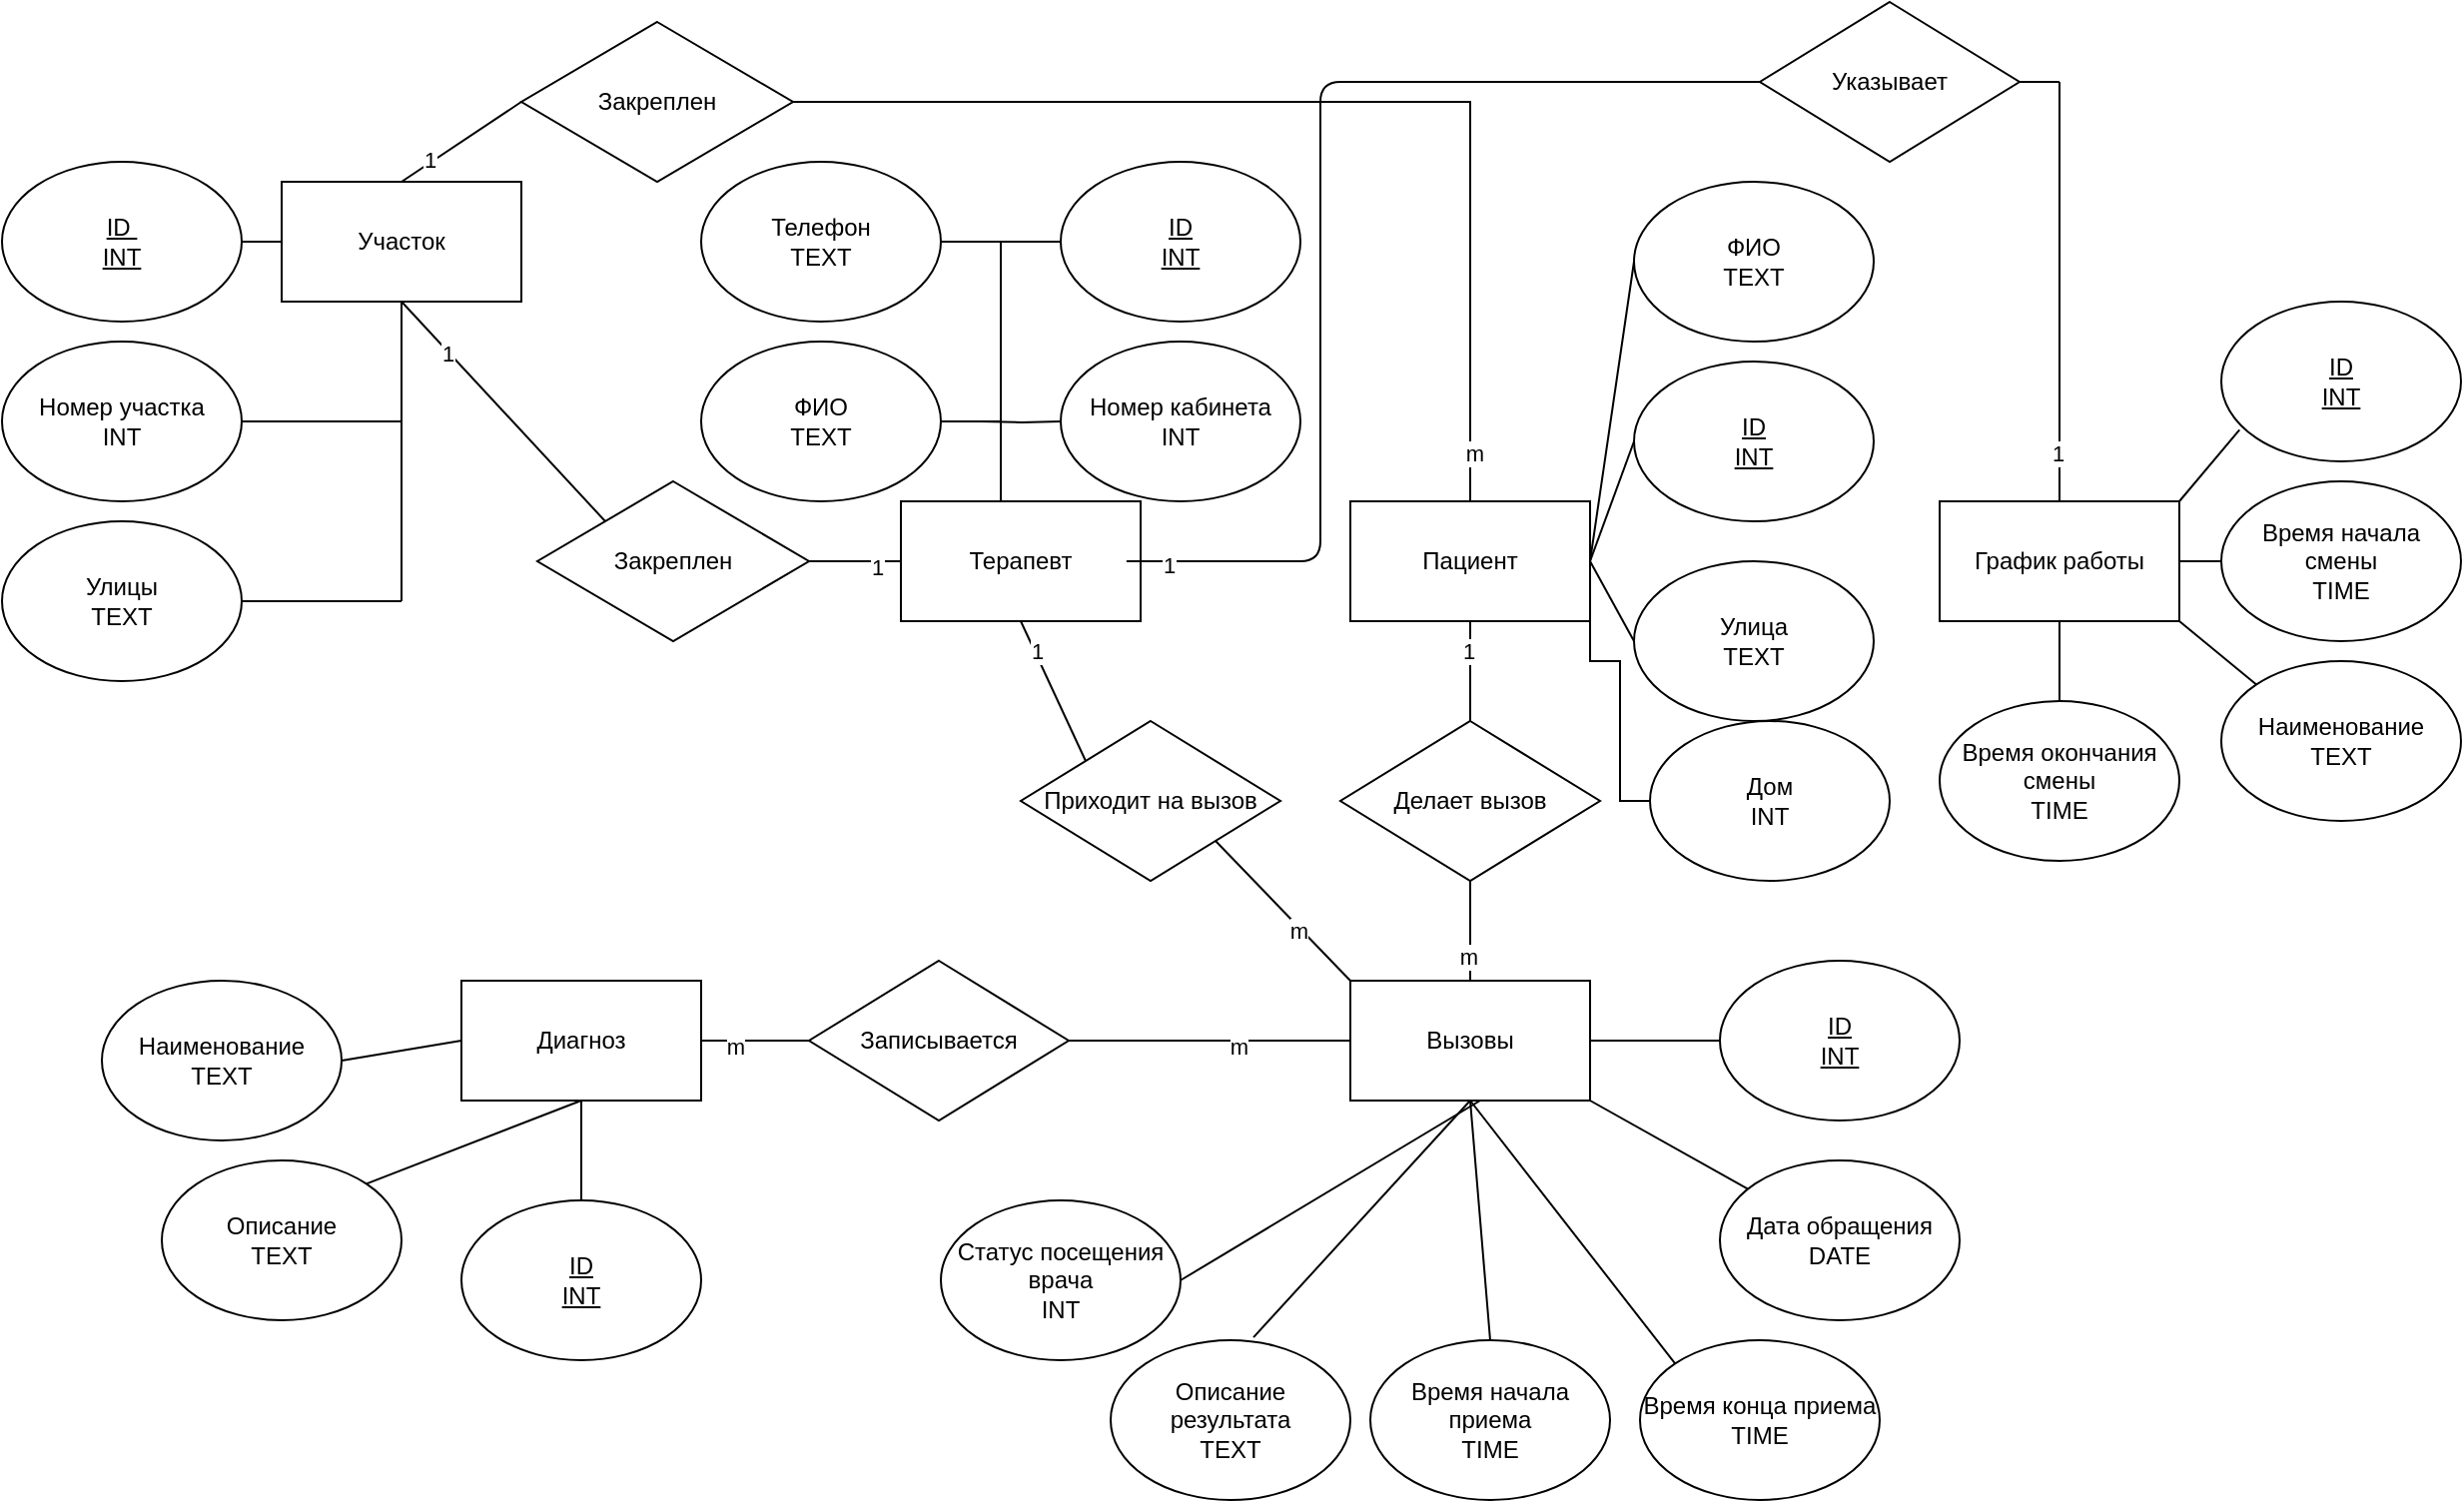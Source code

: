 <mxfile version="28.1.2">
  <diagram name="Страница — 1" id="oqotmPvJtz_U5QAJVMom">
    <mxGraphModel dx="2143" dy="2112" grid="1" gridSize="10" guides="1" tooltips="1" connect="1" arrows="1" fold="1" page="1" pageScale="1" pageWidth="827" pageHeight="1169" math="0" shadow="0">
      <root>
        <mxCell id="0" />
        <mxCell id="1" parent="0" />
        <mxCell id="czpadFogm3ps8E22ySKt-1" value="Участок" style="rounded=0;whiteSpace=wrap;html=1;" parent="1" vertex="1">
          <mxGeometry x="150" y="80" width="120" height="60" as="geometry" />
        </mxCell>
        <mxCell id="czpadFogm3ps8E22ySKt-3" style="edgeStyle=orthogonalEdgeStyle;rounded=0;orthogonalLoop=1;jettySize=auto;html=1;exitX=1;exitY=0.5;exitDx=0;exitDy=0;entryX=0;entryY=0.5;entryDx=0;entryDy=0;endArrow=none;endFill=0;" parent="1" source="czpadFogm3ps8E22ySKt-2" target="czpadFogm3ps8E22ySKt-1" edge="1">
          <mxGeometry relative="1" as="geometry" />
        </mxCell>
        <mxCell id="czpadFogm3ps8E22ySKt-2" value="&lt;u&gt;ID&amp;nbsp;&lt;/u&gt;&lt;div&gt;&lt;u&gt;INT&lt;/u&gt;&lt;/div&gt;" style="ellipse;whiteSpace=wrap;html=1;" parent="1" vertex="1">
          <mxGeometry x="10" y="70" width="120" height="80" as="geometry" />
        </mxCell>
        <mxCell id="czpadFogm3ps8E22ySKt-4" value="" style="endArrow=none;html=1;rounded=0;entryX=0.5;entryY=1;entryDx=0;entryDy=0;" parent="1" target="czpadFogm3ps8E22ySKt-1" edge="1">
          <mxGeometry width="50" height="50" relative="1" as="geometry">
            <mxPoint x="210" y="290" as="sourcePoint" />
            <mxPoint x="210" y="200" as="targetPoint" />
          </mxGeometry>
        </mxCell>
        <mxCell id="czpadFogm3ps8E22ySKt-90" style="edgeStyle=orthogonalEdgeStyle;rounded=0;orthogonalLoop=1;jettySize=auto;html=1;endArrow=none;endFill=0;" parent="1" source="czpadFogm3ps8E22ySKt-5" edge="1">
          <mxGeometry relative="1" as="geometry">
            <mxPoint x="210" y="200" as="targetPoint" />
          </mxGeometry>
        </mxCell>
        <mxCell id="czpadFogm3ps8E22ySKt-5" value="Номер участка&lt;div&gt;INT&lt;/div&gt;" style="ellipse;whiteSpace=wrap;html=1;" parent="1" vertex="1">
          <mxGeometry x="10" y="160" width="120" height="80" as="geometry" />
        </mxCell>
        <mxCell id="czpadFogm3ps8E22ySKt-10" value="Терапевт" style="rounded=0;whiteSpace=wrap;html=1;" parent="1" vertex="1">
          <mxGeometry x="460" y="240" width="120" height="60" as="geometry" />
        </mxCell>
        <mxCell id="czpadFogm3ps8E22ySKt-11" style="edgeStyle=orthogonalEdgeStyle;rounded=0;orthogonalLoop=1;jettySize=auto;html=1;endArrow=none;endFill=0;" parent="1" source="czpadFogm3ps8E22ySKt-12" edge="1">
          <mxGeometry relative="1" as="geometry">
            <mxPoint x="510" y="200" as="targetPoint" />
          </mxGeometry>
        </mxCell>
        <mxCell id="czpadFogm3ps8E22ySKt-12" value="ФИО&lt;div&gt;TEXT&lt;/div&gt;" style="ellipse;whiteSpace=wrap;html=1;" parent="1" vertex="1">
          <mxGeometry x="360" y="160" width="120" height="80" as="geometry" />
        </mxCell>
        <mxCell id="czpadFogm3ps8E22ySKt-13" style="edgeStyle=orthogonalEdgeStyle;rounded=0;orthogonalLoop=1;jettySize=auto;html=1;entryX=0;entryY=0.5;entryDx=0;entryDy=0;endArrow=none;endFill=0;" parent="1" source="czpadFogm3ps8E22ySKt-14" target="czpadFogm3ps8E22ySKt-17" edge="1">
          <mxGeometry relative="1" as="geometry" />
        </mxCell>
        <mxCell id="czpadFogm3ps8E22ySKt-14" value="Телефон&lt;div&gt;TEXT&lt;/div&gt;" style="ellipse;whiteSpace=wrap;html=1;" parent="1" vertex="1">
          <mxGeometry x="360" y="70" width="120" height="80" as="geometry" />
        </mxCell>
        <mxCell id="czpadFogm3ps8E22ySKt-15" style="edgeStyle=orthogonalEdgeStyle;rounded=0;orthogonalLoop=1;jettySize=auto;html=1;endArrow=none;endFill=0;" parent="1" edge="1">
          <mxGeometry relative="1" as="geometry">
            <mxPoint x="500" y="200" as="targetPoint" />
            <mxPoint x="540" y="200" as="sourcePoint" />
          </mxGeometry>
        </mxCell>
        <mxCell id="czpadFogm3ps8E22ySKt-17" value="&lt;u&gt;ID&lt;/u&gt;&lt;div&gt;&lt;u&gt;INT&lt;/u&gt;&lt;/div&gt;" style="ellipse;whiteSpace=wrap;html=1;" parent="1" vertex="1">
          <mxGeometry x="540" y="70" width="120" height="80" as="geometry" />
        </mxCell>
        <mxCell id="czpadFogm3ps8E22ySKt-22" value="" style="endArrow=none;html=1;rounded=0;" parent="1" edge="1">
          <mxGeometry width="50" height="50" relative="1" as="geometry">
            <mxPoint x="510" y="240" as="sourcePoint" />
            <mxPoint x="510" y="110" as="targetPoint" />
          </mxGeometry>
        </mxCell>
        <mxCell id="czpadFogm3ps8E22ySKt-124" style="edgeStyle=orthogonalEdgeStyle;rounded=0;orthogonalLoop=1;jettySize=auto;html=1;entryX=0.5;entryY=0;entryDx=0;entryDy=0;endArrow=none;endFill=0;" parent="1" source="czpadFogm3ps8E22ySKt-24" target="czpadFogm3ps8E22ySKt-123" edge="1">
          <mxGeometry relative="1" as="geometry" />
        </mxCell>
        <mxCell id="czpadFogm3ps8E22ySKt-128" value="1" style="edgeLabel;html=1;align=center;verticalAlign=middle;resizable=0;points=[];" parent="czpadFogm3ps8E22ySKt-124" vertex="1" connectable="0">
          <mxGeometry x="-0.4" y="-1" relative="1" as="geometry">
            <mxPoint as="offset" />
          </mxGeometry>
        </mxCell>
        <mxCell id="czpadFogm3ps8E22ySKt-24" value="Пациент" style="rounded=0;whiteSpace=wrap;html=1;" parent="1" vertex="1">
          <mxGeometry x="685" y="240" width="120" height="60" as="geometry" />
        </mxCell>
        <mxCell id="czpadFogm3ps8E22ySKt-26" value="&lt;u&gt;ID&lt;/u&gt;&lt;div&gt;&lt;u&gt;INT&lt;/u&gt;&lt;/div&gt;" style="ellipse;whiteSpace=wrap;html=1;" parent="1" vertex="1">
          <mxGeometry x="827" y="170" width="120" height="80" as="geometry" />
        </mxCell>
        <mxCell id="czpadFogm3ps8E22ySKt-27" value="ФИО&lt;div&gt;TEXT&lt;/div&gt;" style="ellipse;whiteSpace=wrap;html=1;" parent="1" vertex="1">
          <mxGeometry x="827" y="80" width="120" height="80" as="geometry" />
        </mxCell>
        <mxCell id="czpadFogm3ps8E22ySKt-28" value="" style="endArrow=none;html=1;rounded=0;exitX=0;exitY=0.5;exitDx=0;exitDy=0;entryX=1;entryY=0.5;entryDx=0;entryDy=0;" parent="1" source="czpadFogm3ps8E22ySKt-26" target="czpadFogm3ps8E22ySKt-24" edge="1">
          <mxGeometry width="50" height="50" relative="1" as="geometry">
            <mxPoint x="875" y="315" as="sourcePoint" />
            <mxPoint x="925" y="265" as="targetPoint" />
          </mxGeometry>
        </mxCell>
        <mxCell id="czpadFogm3ps8E22ySKt-30" value="" style="endArrow=none;html=1;rounded=0;entryX=0;entryY=0.5;entryDx=0;entryDy=0;exitX=1;exitY=0.5;exitDx=0;exitDy=0;" parent="1" source="czpadFogm3ps8E22ySKt-24" target="czpadFogm3ps8E22ySKt-27" edge="1">
          <mxGeometry width="50" height="50" relative="1" as="geometry">
            <mxPoint x="765" y="155" as="sourcePoint" />
            <mxPoint x="815" y="165" as="targetPoint" />
          </mxGeometry>
        </mxCell>
        <mxCell id="czpadFogm3ps8E22ySKt-35" value="Номер кабинета&lt;div&gt;&lt;div&gt;INT&lt;/div&gt;&lt;/div&gt;" style="ellipse;whiteSpace=wrap;html=1;" parent="1" vertex="1">
          <mxGeometry x="540" y="160" width="120" height="80" as="geometry" />
        </mxCell>
        <mxCell id="czpadFogm3ps8E22ySKt-53" value="Диагноз" style="rounded=0;whiteSpace=wrap;html=1;" parent="1" vertex="1">
          <mxGeometry x="240" y="480" width="120" height="60" as="geometry" />
        </mxCell>
        <mxCell id="czpadFogm3ps8E22ySKt-55" style="edgeStyle=orthogonalEdgeStyle;rounded=0;orthogonalLoop=1;jettySize=auto;html=1;entryX=0.5;entryY=1;entryDx=0;entryDy=0;endArrow=none;endFill=0;" parent="1" source="czpadFogm3ps8E22ySKt-54" target="czpadFogm3ps8E22ySKt-53" edge="1">
          <mxGeometry relative="1" as="geometry" />
        </mxCell>
        <mxCell id="czpadFogm3ps8E22ySKt-54" value="&lt;u&gt;ID&lt;/u&gt;&lt;div&gt;&lt;u&gt;INT&lt;/u&gt;&lt;/div&gt;" style="ellipse;whiteSpace=wrap;html=1;" parent="1" vertex="1">
          <mxGeometry x="240" y="590" width="120" height="80" as="geometry" />
        </mxCell>
        <mxCell id="czpadFogm3ps8E22ySKt-56" value="Описание&lt;div&gt;TEXT&lt;/div&gt;" style="ellipse;whiteSpace=wrap;html=1;" parent="1" vertex="1">
          <mxGeometry x="90" y="570" width="120" height="80" as="geometry" />
        </mxCell>
        <mxCell id="czpadFogm3ps8E22ySKt-57" value="Наименование&lt;div&gt;TEXT&lt;/div&gt;" style="ellipse;whiteSpace=wrap;html=1;" parent="1" vertex="1">
          <mxGeometry x="60" y="480" width="120" height="80" as="geometry" />
        </mxCell>
        <mxCell id="czpadFogm3ps8E22ySKt-58" value="" style="endArrow=none;html=1;rounded=0;exitX=1;exitY=0;exitDx=0;exitDy=0;entryX=0.5;entryY=1;entryDx=0;entryDy=0;" parent="1" source="czpadFogm3ps8E22ySKt-56" target="czpadFogm3ps8E22ySKt-53" edge="1">
          <mxGeometry width="50" height="50" relative="1" as="geometry">
            <mxPoint x="270" y="615" as="sourcePoint" />
            <mxPoint x="320" y="565" as="targetPoint" />
          </mxGeometry>
        </mxCell>
        <mxCell id="czpadFogm3ps8E22ySKt-59" value="" style="endArrow=none;html=1;rounded=0;entryX=1;entryY=0.5;entryDx=0;entryDy=0;exitX=0;exitY=0.5;exitDx=0;exitDy=0;" parent="1" source="czpadFogm3ps8E22ySKt-53" target="czpadFogm3ps8E22ySKt-57" edge="1">
          <mxGeometry width="50" height="50" relative="1" as="geometry">
            <mxPoint x="170" y="540" as="sourcePoint" />
            <mxPoint x="480" y="525" as="targetPoint" />
          </mxGeometry>
        </mxCell>
        <mxCell id="czpadFogm3ps8E22ySKt-61" value="Вызовы" style="rounded=0;whiteSpace=wrap;html=1;" parent="1" vertex="1">
          <mxGeometry x="685" y="480" width="120" height="60" as="geometry" />
        </mxCell>
        <mxCell id="czpadFogm3ps8E22ySKt-62" value="&lt;u&gt;ID&lt;/u&gt;&lt;div&gt;&lt;u&gt;INT&lt;/u&gt;&lt;/div&gt;" style="ellipse;whiteSpace=wrap;html=1;" parent="1" vertex="1">
          <mxGeometry x="870" y="470" width="120" height="80" as="geometry" />
        </mxCell>
        <mxCell id="czpadFogm3ps8E22ySKt-67" value="" style="endArrow=none;html=1;rounded=0;entryX=0.5;entryY=1;entryDx=0;entryDy=0;exitX=0;exitY=0;exitDx=0;exitDy=0;" parent="1" source="czpadFogm3ps8E22ySKt-66" target="czpadFogm3ps8E22ySKt-61" edge="1">
          <mxGeometry width="50" height="50" relative="1" as="geometry">
            <mxPoint x="830" y="640" as="sourcePoint" />
            <mxPoint x="1220" y="490" as="targetPoint" />
          </mxGeometry>
        </mxCell>
        <mxCell id="czpadFogm3ps8E22ySKt-70" value="" style="endArrow=none;html=1;rounded=0;" parent="1" source="czpadFogm3ps8E22ySKt-66" edge="1">
          <mxGeometry width="50" height="50" relative="1" as="geometry">
            <mxPoint x="840" y="700" as="sourcePoint" />
            <mxPoint x="920" y="700" as="targetPoint" />
          </mxGeometry>
        </mxCell>
        <mxCell id="czpadFogm3ps8E22ySKt-72" value="" style="endArrow=none;html=1;rounded=0;entryX=1;entryY=0.5;entryDx=0;entryDy=0;exitX=0;exitY=0.5;exitDx=0;exitDy=0;" parent="1" source="czpadFogm3ps8E22ySKt-62" target="czpadFogm3ps8E22ySKt-61" edge="1">
          <mxGeometry width="50" height="50" relative="1" as="geometry">
            <mxPoint x="1110" y="430" as="sourcePoint" />
            <mxPoint x="1160" y="380" as="targetPoint" />
          </mxGeometry>
        </mxCell>
        <mxCell id="czpadFogm3ps8E22ySKt-79" value="" style="endArrow=none;html=1;rounded=0;exitX=1;exitY=1;exitDx=0;exitDy=0;" parent="1" source="czpadFogm3ps8E22ySKt-65" edge="1">
          <mxGeometry width="50" height="50" relative="1" as="geometry">
            <mxPoint x="840" y="610" as="sourcePoint" />
            <mxPoint x="920" y="610" as="targetPoint" />
          </mxGeometry>
        </mxCell>
        <mxCell id="czpadFogm3ps8E22ySKt-102" style="edgeStyle=orthogonalEdgeStyle;rounded=0;orthogonalLoop=1;jettySize=auto;html=1;endArrow=none;endFill=0;" parent="1" source="czpadFogm3ps8E22ySKt-84" target="czpadFogm3ps8E22ySKt-10" edge="1">
          <mxGeometry relative="1" as="geometry" />
        </mxCell>
        <mxCell id="jKfZzBOraHLNCgqPYXh_-1" value="1" style="edgeLabel;html=1;align=center;verticalAlign=middle;resizable=0;points=[];" vertex="1" connectable="0" parent="czpadFogm3ps8E22ySKt-102">
          <mxGeometry x="0.478" y="-3" relative="1" as="geometry">
            <mxPoint as="offset" />
          </mxGeometry>
        </mxCell>
        <mxCell id="czpadFogm3ps8E22ySKt-84" value="Закреплен" style="rhombus;whiteSpace=wrap;html=1;" parent="1" vertex="1">
          <mxGeometry x="278" y="230" width="136" height="80" as="geometry" />
        </mxCell>
        <mxCell id="czpadFogm3ps8E22ySKt-89" style="edgeStyle=orthogonalEdgeStyle;rounded=0;orthogonalLoop=1;jettySize=auto;html=1;endArrow=none;endFill=0;" parent="1" source="czpadFogm3ps8E22ySKt-85" edge="1">
          <mxGeometry relative="1" as="geometry">
            <mxPoint x="210" y="290" as="targetPoint" />
          </mxGeometry>
        </mxCell>
        <mxCell id="czpadFogm3ps8E22ySKt-85" value="Улицы&lt;div&gt;TEXT&lt;/div&gt;" style="ellipse;whiteSpace=wrap;html=1;" parent="1" vertex="1">
          <mxGeometry x="10" y="250" width="120" height="80" as="geometry" />
        </mxCell>
        <mxCell id="czpadFogm3ps8E22ySKt-88" style="edgeStyle=orthogonalEdgeStyle;rounded=0;orthogonalLoop=1;jettySize=auto;html=1;endArrow=none;endFill=0;entryX=1;entryY=1;entryDx=0;entryDy=0;" parent="1" source="czpadFogm3ps8E22ySKt-86" edge="1" target="czpadFogm3ps8E22ySKt-24">
          <mxGeometry relative="1" as="geometry">
            <mxPoint x="830" y="270" as="targetPoint" />
            <Array as="points">
              <mxPoint x="820" y="390" />
              <mxPoint x="820" y="320" />
              <mxPoint x="805" y="320" />
            </Array>
          </mxGeometry>
        </mxCell>
        <mxCell id="czpadFogm3ps8E22ySKt-86" value="Дом&lt;div&gt;INT&lt;/div&gt;" style="ellipse;whiteSpace=wrap;html=1;" parent="1" vertex="1">
          <mxGeometry x="835" y="350" width="120" height="80" as="geometry" />
        </mxCell>
        <mxCell id="czpadFogm3ps8E22ySKt-93" value="" style="endArrow=none;html=1;rounded=0;exitX=0.5;exitY=1;exitDx=0;exitDy=0;entryX=0;entryY=0;entryDx=0;entryDy=0;" parent="1" source="czpadFogm3ps8E22ySKt-1" target="czpadFogm3ps8E22ySKt-84" edge="1">
          <mxGeometry width="50" height="50" relative="1" as="geometry">
            <mxPoint x="280" y="180" as="sourcePoint" />
            <mxPoint x="330" y="130" as="targetPoint" />
            <Array as="points" />
          </mxGeometry>
        </mxCell>
        <mxCell id="czpadFogm3ps8E22ySKt-100" value="1" style="edgeLabel;html=1;align=center;verticalAlign=middle;resizable=0;points=[];" parent="czpadFogm3ps8E22ySKt-93" vertex="1" connectable="0">
          <mxGeometry x="-0.541" y="-1" relative="1" as="geometry">
            <mxPoint as="offset" />
          </mxGeometry>
        </mxCell>
        <mxCell id="czpadFogm3ps8E22ySKt-217" style="edgeStyle=orthogonalEdgeStyle;rounded=0;orthogonalLoop=1;jettySize=auto;html=1;entryX=0.5;entryY=0;entryDx=0;entryDy=0;endArrow=none;endFill=0;" parent="1" source="czpadFogm3ps8E22ySKt-109" target="czpadFogm3ps8E22ySKt-24" edge="1">
          <mxGeometry relative="1" as="geometry">
            <mxPoint x="760" y="40" as="targetPoint" />
          </mxGeometry>
        </mxCell>
        <mxCell id="czpadFogm3ps8E22ySKt-218" value="m" style="edgeLabel;html=1;align=center;verticalAlign=middle;resizable=0;points=[];" parent="czpadFogm3ps8E22ySKt-217" vertex="1" connectable="0">
          <mxGeometry x="0.909" y="2" relative="1" as="geometry">
            <mxPoint as="offset" />
          </mxGeometry>
        </mxCell>
        <mxCell id="czpadFogm3ps8E22ySKt-109" value="Закреплен" style="rhombus;whiteSpace=wrap;html=1;" parent="1" vertex="1">
          <mxGeometry x="270" width="136" height="80" as="geometry" />
        </mxCell>
        <mxCell id="czpadFogm3ps8E22ySKt-123" value="Делает вызов" style="rhombus;whiteSpace=wrap;html=1;" parent="1" vertex="1">
          <mxGeometry x="680" y="350" width="130" height="80" as="geometry" />
        </mxCell>
        <mxCell id="czpadFogm3ps8E22ySKt-125" value="" style="endArrow=none;html=1;rounded=0;exitX=0.5;exitY=1;exitDx=0;exitDy=0;entryX=0.5;entryY=0;entryDx=0;entryDy=0;" parent="1" source="czpadFogm3ps8E22ySKt-123" target="czpadFogm3ps8E22ySKt-61" edge="1">
          <mxGeometry width="50" height="50" relative="1" as="geometry">
            <mxPoint x="840" y="460" as="sourcePoint" />
            <mxPoint x="890" y="410" as="targetPoint" />
          </mxGeometry>
        </mxCell>
        <mxCell id="czpadFogm3ps8E22ySKt-126" value="m" style="edgeLabel;html=1;align=center;verticalAlign=middle;resizable=0;points=[];" parent="czpadFogm3ps8E22ySKt-125" vertex="1" connectable="0">
          <mxGeometry x="0.505" y="-2" relative="1" as="geometry">
            <mxPoint x="1" as="offset" />
          </mxGeometry>
        </mxCell>
        <mxCell id="czpadFogm3ps8E22ySKt-130" value="Приходит на вызов" style="rhombus;whiteSpace=wrap;html=1;" parent="1" vertex="1">
          <mxGeometry x="520" y="350" width="130" height="80" as="geometry" />
        </mxCell>
        <mxCell id="czpadFogm3ps8E22ySKt-131" value="" style="endArrow=none;html=1;rounded=0;exitX=0.5;exitY=1;exitDx=0;exitDy=0;entryX=0;entryY=0;entryDx=0;entryDy=0;" parent="1" source="czpadFogm3ps8E22ySKt-10" target="czpadFogm3ps8E22ySKt-130" edge="1">
          <mxGeometry width="50" height="50" relative="1" as="geometry">
            <mxPoint x="600" y="360" as="sourcePoint" />
            <mxPoint x="650" y="310" as="targetPoint" />
          </mxGeometry>
        </mxCell>
        <mxCell id="czpadFogm3ps8E22ySKt-132" value="1" style="edgeLabel;html=1;align=center;verticalAlign=middle;resizable=0;points=[];" parent="czpadFogm3ps8E22ySKt-131" vertex="1" connectable="0">
          <mxGeometry x="-0.555" y="1" relative="1" as="geometry">
            <mxPoint as="offset" />
          </mxGeometry>
        </mxCell>
        <mxCell id="czpadFogm3ps8E22ySKt-133" value="" style="endArrow=none;html=1;rounded=0;exitX=1;exitY=1;exitDx=0;exitDy=0;entryX=0;entryY=0;entryDx=0;entryDy=0;" parent="1" source="czpadFogm3ps8E22ySKt-130" target="czpadFogm3ps8E22ySKt-61" edge="1">
          <mxGeometry width="50" height="50" relative="1" as="geometry">
            <mxPoint x="630" y="480" as="sourcePoint" />
            <mxPoint x="790" y="490" as="targetPoint" />
          </mxGeometry>
        </mxCell>
        <mxCell id="czpadFogm3ps8E22ySKt-134" value="m" style="edgeLabel;html=1;align=center;verticalAlign=middle;resizable=0;points=[];" parent="czpadFogm3ps8E22ySKt-133" vertex="1" connectable="0">
          <mxGeometry x="0.258" y="-1" relative="1" as="geometry">
            <mxPoint as="offset" />
          </mxGeometry>
        </mxCell>
        <mxCell id="czpadFogm3ps8E22ySKt-139" value="Статус посещения врача&lt;div&gt;INT&lt;/div&gt;" style="ellipse;whiteSpace=wrap;html=1;" parent="1" vertex="1">
          <mxGeometry x="480" y="590" width="120" height="80" as="geometry" />
        </mxCell>
        <mxCell id="czpadFogm3ps8E22ySKt-140" value="Описание результата&lt;div&gt;TEXT&lt;/div&gt;" style="ellipse;whiteSpace=wrap;html=1;" parent="1" vertex="1">
          <mxGeometry x="565" y="660" width="120" height="80" as="geometry" />
        </mxCell>
        <mxCell id="czpadFogm3ps8E22ySKt-145" value="" style="endArrow=none;html=1;rounded=0;exitX=1;exitY=0.5;exitDx=0;exitDy=0;" parent="1" source="czpadFogm3ps8E22ySKt-139" edge="1">
          <mxGeometry width="50" height="50" relative="1" as="geometry">
            <mxPoint x="600" y="670" as="sourcePoint" />
            <mxPoint x="750" y="540" as="targetPoint" />
          </mxGeometry>
        </mxCell>
        <mxCell id="czpadFogm3ps8E22ySKt-146" value="Записывается" style="rhombus;whiteSpace=wrap;html=1;" parent="1" vertex="1">
          <mxGeometry x="414" y="470" width="130" height="80" as="geometry" />
        </mxCell>
        <mxCell id="czpadFogm3ps8E22ySKt-148" value="" style="endArrow=none;html=1;rounded=0;exitX=1;exitY=0.5;exitDx=0;exitDy=0;entryX=0;entryY=0.5;entryDx=0;entryDy=0;" parent="1" source="czpadFogm3ps8E22ySKt-53" target="czpadFogm3ps8E22ySKt-146" edge="1">
          <mxGeometry width="50" height="50" relative="1" as="geometry">
            <mxPoint x="330" y="620" as="sourcePoint" />
            <mxPoint x="330" y="550" as="targetPoint" />
          </mxGeometry>
        </mxCell>
        <mxCell id="czpadFogm3ps8E22ySKt-155" value="m" style="edgeLabel;html=1;align=center;verticalAlign=middle;resizable=0;points=[];" parent="czpadFogm3ps8E22ySKt-148" vertex="1" connectable="0">
          <mxGeometry x="-0.376" y="-3" relative="1" as="geometry">
            <mxPoint as="offset" />
          </mxGeometry>
        </mxCell>
        <mxCell id="czpadFogm3ps8E22ySKt-149" value="" style="endArrow=none;html=1;rounded=0;exitX=1;exitY=0.5;exitDx=0;exitDy=0;entryX=0;entryY=0.5;entryDx=0;entryDy=0;" parent="1" source="czpadFogm3ps8E22ySKt-146" target="czpadFogm3ps8E22ySKt-61" edge="1">
          <mxGeometry width="50" height="50" relative="1" as="geometry">
            <mxPoint x="350" y="610" as="sourcePoint" />
            <mxPoint x="410" y="630" as="targetPoint" />
          </mxGeometry>
        </mxCell>
        <mxCell id="czpadFogm3ps8E22ySKt-196" value="m" style="edgeLabel;html=1;align=center;verticalAlign=middle;resizable=0;points=[];" parent="czpadFogm3ps8E22ySKt-149" vertex="1" connectable="0">
          <mxGeometry x="0.197" y="-3" relative="1" as="geometry">
            <mxPoint as="offset" />
          </mxGeometry>
        </mxCell>
        <mxCell id="czpadFogm3ps8E22ySKt-163" value="" style="endArrow=none;html=1;rounded=0;exitX=1;exitY=1;exitDx=0;exitDy=0;" parent="1" source="czpadFogm3ps8E22ySKt-61" target="czpadFogm3ps8E22ySKt-65" edge="1">
          <mxGeometry width="50" height="50" relative="1" as="geometry">
            <mxPoint x="815" y="540" as="sourcePoint" />
            <mxPoint x="920" y="610" as="targetPoint" />
          </mxGeometry>
        </mxCell>
        <mxCell id="czpadFogm3ps8E22ySKt-65" value="Дата обращения&lt;div&gt;DATE&lt;/div&gt;" style="ellipse;whiteSpace=wrap;html=1;" parent="1" vertex="1">
          <mxGeometry x="870" y="570" width="120" height="80" as="geometry" />
        </mxCell>
        <mxCell id="czpadFogm3ps8E22ySKt-66" value="Время конца приема&lt;div&gt;TIME&lt;/div&gt;" style="ellipse;whiteSpace=wrap;html=1;" parent="1" vertex="1">
          <mxGeometry x="830" y="660" width="120" height="80" as="geometry" />
        </mxCell>
        <mxCell id="czpadFogm3ps8E22ySKt-166" value="" style="endArrow=none;html=1;rounded=0;exitX=0.5;exitY=0;exitDx=0;exitDy=0;entryX=0;entryY=0.5;entryDx=0;entryDy=0;" parent="1" source="czpadFogm3ps8E22ySKt-1" target="czpadFogm3ps8E22ySKt-109" edge="1">
          <mxGeometry width="50" height="50" relative="1" as="geometry">
            <mxPoint x="200" y="50" as="sourcePoint" />
            <mxPoint x="250" as="targetPoint" />
          </mxGeometry>
        </mxCell>
        <mxCell id="czpadFogm3ps8E22ySKt-167" value="1" style="edgeLabel;html=1;align=center;verticalAlign=middle;resizable=0;points=[];" parent="czpadFogm3ps8E22ySKt-166" vertex="1" connectable="0">
          <mxGeometry x="-0.499" y="2" relative="1" as="geometry">
            <mxPoint as="offset" />
          </mxGeometry>
        </mxCell>
        <mxCell id="czpadFogm3ps8E22ySKt-168" value="Улица&lt;br&gt;&lt;div&gt;TEXT&lt;/div&gt;" style="ellipse;whiteSpace=wrap;html=1;" parent="1" vertex="1">
          <mxGeometry x="827" y="270" width="120" height="80" as="geometry" />
        </mxCell>
        <mxCell id="czpadFogm3ps8E22ySKt-170" value="" style="endArrow=none;html=1;rounded=0;entryX=0;entryY=0.5;entryDx=0;entryDy=0;" parent="1" target="czpadFogm3ps8E22ySKt-168" edge="1">
          <mxGeometry width="50" height="50" relative="1" as="geometry">
            <mxPoint x="805" y="270" as="sourcePoint" />
            <mxPoint x="830" y="290" as="targetPoint" />
          </mxGeometry>
        </mxCell>
        <mxCell id="czpadFogm3ps8E22ySKt-173" value="График работы" style="rounded=0;whiteSpace=wrap;html=1;" parent="1" vertex="1">
          <mxGeometry x="980" y="240" width="120" height="60" as="geometry" />
        </mxCell>
        <mxCell id="czpadFogm3ps8E22ySKt-174" value="&lt;u&gt;ID&lt;/u&gt;&lt;div&gt;&lt;u&gt;INT&lt;/u&gt;&lt;/div&gt;" style="ellipse;whiteSpace=wrap;html=1;" parent="1" vertex="1">
          <mxGeometry x="1121" y="140" width="120" height="80" as="geometry" />
        </mxCell>
        <mxCell id="jKfZzBOraHLNCgqPYXh_-2" style="edgeStyle=orthogonalEdgeStyle;rounded=0;orthogonalLoop=1;jettySize=auto;html=1;entryX=1;entryY=0.5;entryDx=0;entryDy=0;endArrow=none;endFill=0;" edge="1" parent="1" source="czpadFogm3ps8E22ySKt-176" target="czpadFogm3ps8E22ySKt-173">
          <mxGeometry relative="1" as="geometry" />
        </mxCell>
        <mxCell id="czpadFogm3ps8E22ySKt-176" value="Время начала смены&lt;div&gt;TIME&lt;/div&gt;" style="ellipse;whiteSpace=wrap;html=1;" parent="1" vertex="1">
          <mxGeometry x="1121" y="230" width="120" height="80" as="geometry" />
        </mxCell>
        <mxCell id="czpadFogm3ps8E22ySKt-178" value="" style="endArrow=none;html=1;rounded=1;strokeColor=#000000;entryX=0;entryY=0.5;entryDx=0;entryDy=0;edgeStyle=orthogonalEdgeStyle;" parent="1" target="czpadFogm3ps8E22ySKt-182" edge="1">
          <mxGeometry width="50" height="50" relative="1" as="geometry">
            <mxPoint x="580" y="270" as="sourcePoint" />
            <mxPoint x="650" y="270" as="targetPoint" />
            <Array as="points">
              <mxPoint x="570" y="270" />
              <mxPoint x="670" y="270" />
              <mxPoint x="670" y="20" />
            </Array>
          </mxGeometry>
        </mxCell>
        <mxCell id="czpadFogm3ps8E22ySKt-216" value="1" style="edgeLabel;html=1;align=center;verticalAlign=middle;resizable=0;points=[];" parent="czpadFogm3ps8E22ySKt-178" vertex="1" connectable="0">
          <mxGeometry x="-0.881" y="-2" relative="1" as="geometry">
            <mxPoint as="offset" />
          </mxGeometry>
        </mxCell>
        <mxCell id="czpadFogm3ps8E22ySKt-181" value="" style="endArrow=none;html=1;rounded=0;exitX=0.5;exitY=0;exitDx=0;exitDy=0;strokeColor=#000000;" parent="1" source="czpadFogm3ps8E22ySKt-173" edge="1">
          <mxGeometry width="50" height="50" relative="1" as="geometry">
            <mxPoint x="1050" y="210" as="sourcePoint" />
            <mxPoint x="1040" y="30" as="targetPoint" />
          </mxGeometry>
        </mxCell>
        <mxCell id="czpadFogm3ps8E22ySKt-185" value="1" style="edgeLabel;html=1;align=center;verticalAlign=middle;resizable=0;points=[];" parent="czpadFogm3ps8E22ySKt-181" vertex="1" connectable="0">
          <mxGeometry x="-0.773" y="1" relative="1" as="geometry">
            <mxPoint as="offset" />
          </mxGeometry>
        </mxCell>
        <mxCell id="czpadFogm3ps8E22ySKt-182" value="Указывает" style="rhombus;whiteSpace=wrap;html=1;" parent="1" vertex="1">
          <mxGeometry x="890" y="-10" width="130" height="80" as="geometry" />
        </mxCell>
        <mxCell id="czpadFogm3ps8E22ySKt-183" value="" style="endArrow=none;html=1;rounded=0;strokeColor=#000000;exitX=1;exitY=0.5;exitDx=0;exitDy=0;" parent="1" source="czpadFogm3ps8E22ySKt-182" edge="1">
          <mxGeometry width="50" height="50" relative="1" as="geometry">
            <mxPoint x="1120" y="30" as="sourcePoint" />
            <mxPoint x="1040" y="30" as="targetPoint" />
          </mxGeometry>
        </mxCell>
        <mxCell id="czpadFogm3ps8E22ySKt-186" value="" style="endArrow=none;html=1;rounded=0;exitX=1;exitY=0;exitDx=0;exitDy=0;entryX=0.076;entryY=0.803;entryDx=0;entryDy=0;entryPerimeter=0;" parent="1" source="czpadFogm3ps8E22ySKt-173" target="czpadFogm3ps8E22ySKt-174" edge="1">
          <mxGeometry width="50" height="50" relative="1" as="geometry">
            <mxPoint x="1110" y="500" as="sourcePoint" />
            <mxPoint x="1160" y="450" as="targetPoint" />
          </mxGeometry>
        </mxCell>
        <mxCell id="czpadFogm3ps8E22ySKt-194" value="Время начала приема&lt;div&gt;TIME&lt;/div&gt;" style="ellipse;whiteSpace=wrap;html=1;" parent="1" vertex="1">
          <mxGeometry x="695" y="660" width="120" height="80" as="geometry" />
        </mxCell>
        <mxCell id="czpadFogm3ps8E22ySKt-195" value="" style="endArrow=none;html=1;rounded=0;exitX=0.5;exitY=0;exitDx=0;exitDy=0;entryX=0.5;entryY=1;entryDx=0;entryDy=0;" parent="1" source="czpadFogm3ps8E22ySKt-194" target="czpadFogm3ps8E22ySKt-61" edge="1">
          <mxGeometry width="50" height="50" relative="1" as="geometry">
            <mxPoint x="720" y="630" as="sourcePoint" />
            <mxPoint x="770" y="580" as="targetPoint" />
          </mxGeometry>
        </mxCell>
        <mxCell id="czpadFogm3ps8E22ySKt-197" value="" style="endArrow=none;html=1;rounded=0;entryX=0.5;entryY=1;entryDx=0;entryDy=0;exitX=0.596;exitY=-0.018;exitDx=0;exitDy=0;exitPerimeter=0;" parent="1" source="czpadFogm3ps8E22ySKt-140" target="czpadFogm3ps8E22ySKt-61" edge="1">
          <mxGeometry width="50" height="50" relative="1" as="geometry">
            <mxPoint x="670" y="610" as="sourcePoint" />
            <mxPoint x="670" y="600" as="targetPoint" />
          </mxGeometry>
        </mxCell>
        <mxCell id="czpadFogm3ps8E22ySKt-198" value="Время окончания смены&lt;div&gt;TIME&lt;/div&gt;" style="ellipse;whiteSpace=wrap;html=1;" parent="1" vertex="1">
          <mxGeometry x="980" y="340" width="120" height="80" as="geometry" />
        </mxCell>
        <mxCell id="czpadFogm3ps8E22ySKt-206" value="" style="endArrow=none;html=1;rounded=0;exitX=0.5;exitY=0;exitDx=0;exitDy=0;entryX=0.5;entryY=1;entryDx=0;entryDy=0;" parent="1" source="czpadFogm3ps8E22ySKt-198" target="czpadFogm3ps8E22ySKt-173" edge="1">
          <mxGeometry width="50" height="50" relative="1" as="geometry">
            <mxPoint x="1110" y="370" as="sourcePoint" />
            <mxPoint x="1160" y="320" as="targetPoint" />
          </mxGeometry>
        </mxCell>
        <mxCell id="czpadFogm3ps8E22ySKt-209" value="Наименование&lt;div&gt;TEXT&lt;/div&gt;" style="ellipse;whiteSpace=wrap;html=1;" parent="1" vertex="1">
          <mxGeometry x="1121" y="320" width="120" height="80" as="geometry" />
        </mxCell>
        <mxCell id="czpadFogm3ps8E22ySKt-210" value="" style="endArrow=none;html=1;rounded=0;exitX=0;exitY=0;exitDx=0;exitDy=0;entryX=1;entryY=1;entryDx=0;entryDy=0;" parent="1" source="czpadFogm3ps8E22ySKt-209" target="czpadFogm3ps8E22ySKt-173" edge="1">
          <mxGeometry width="50" height="50" relative="1" as="geometry">
            <mxPoint x="1490" y="350" as="sourcePoint" />
            <mxPoint x="1490" y="330" as="targetPoint" />
          </mxGeometry>
        </mxCell>
      </root>
    </mxGraphModel>
  </diagram>
</mxfile>

